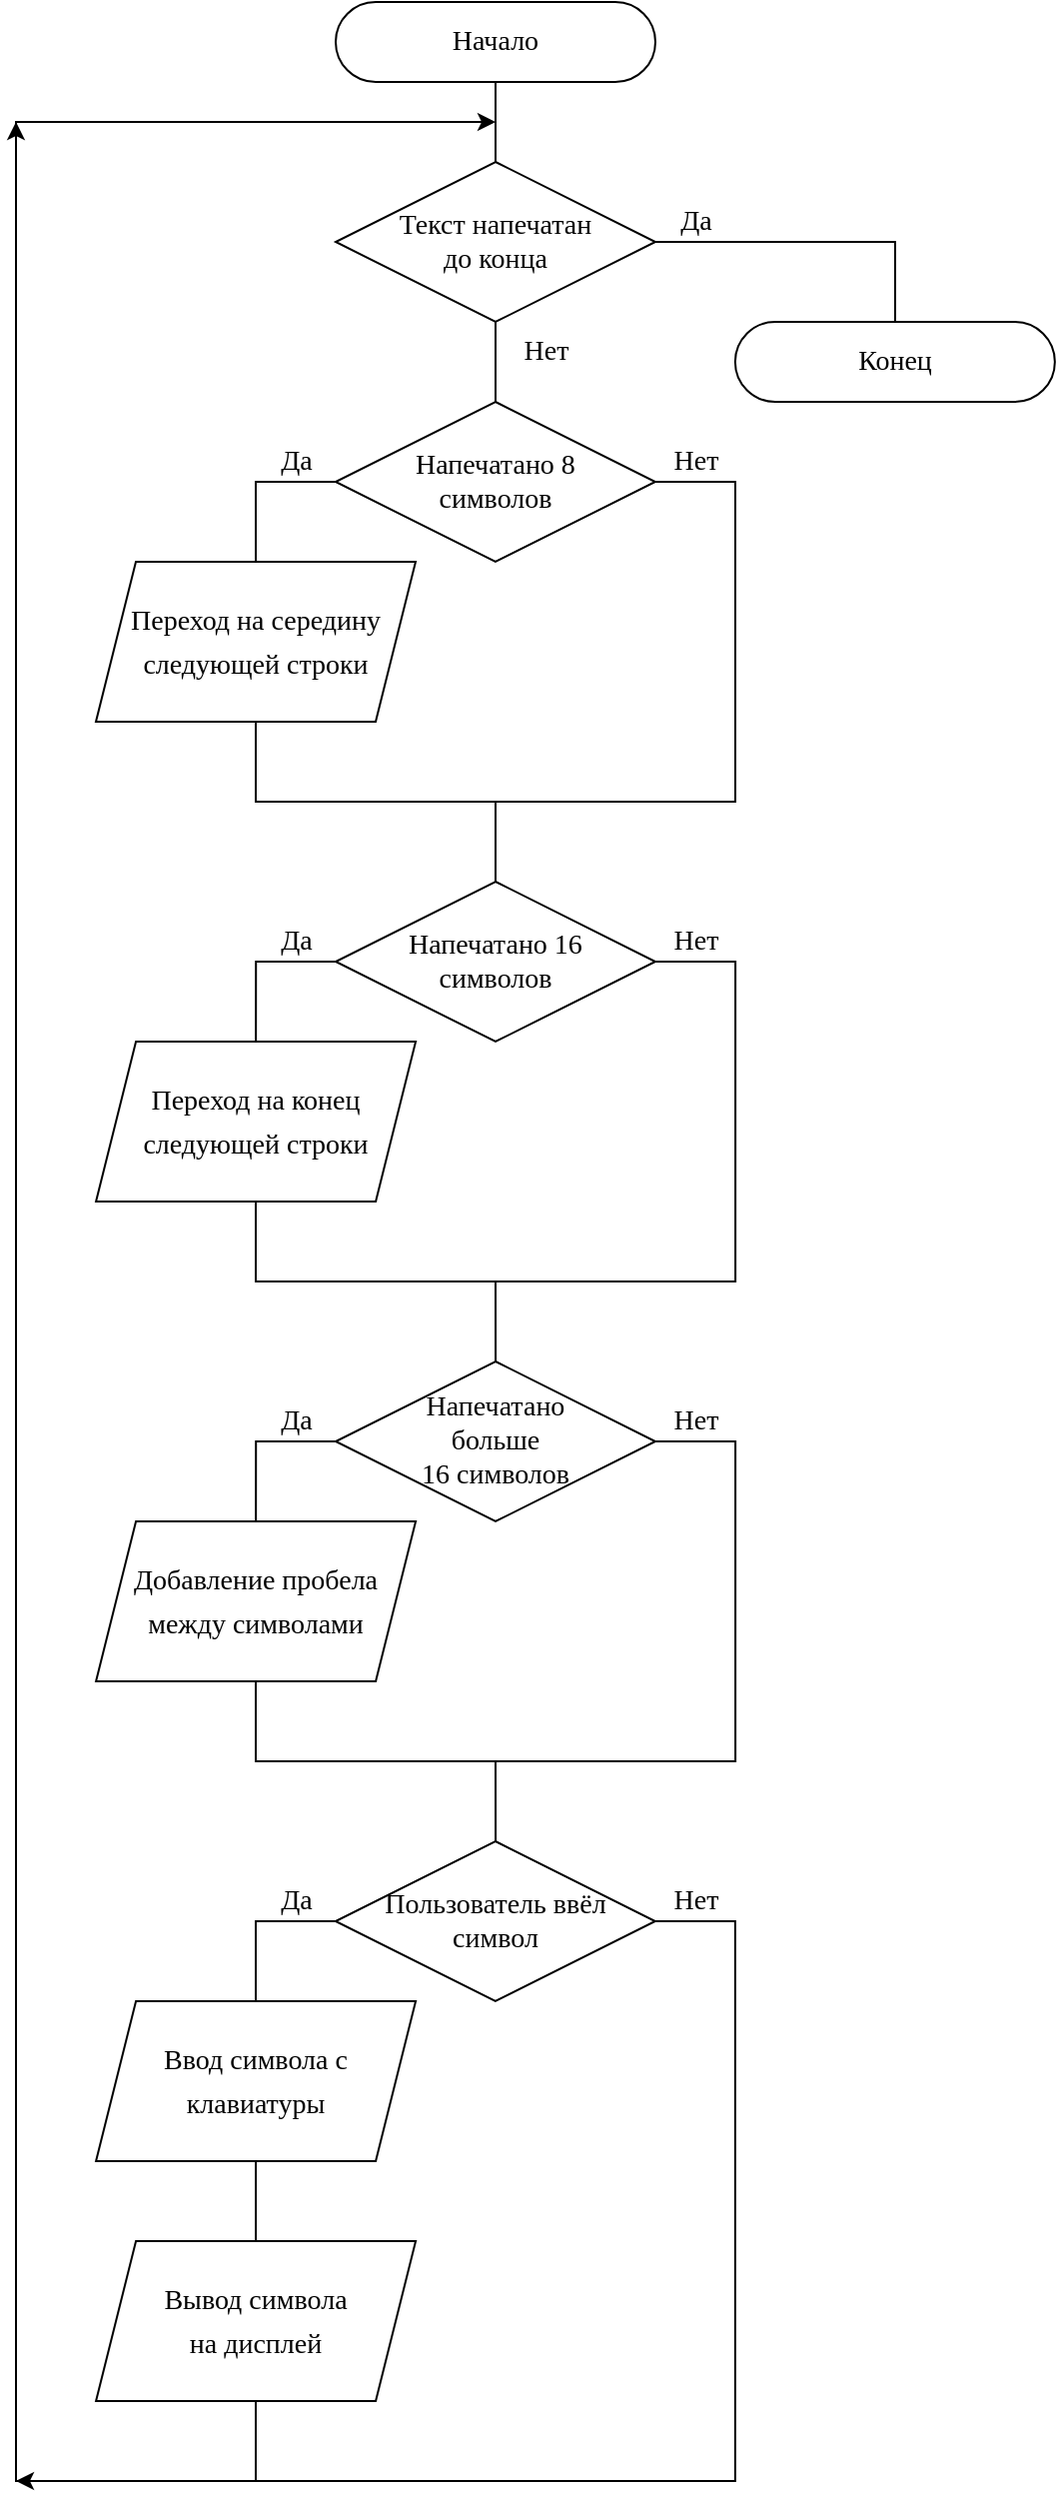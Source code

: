 <mxfile version="20.6.2" type="device"><diagram id="23Sh_67VWlFHnmATbxRV" name="Страница 1"><mxGraphModel dx="1152" dy="1282" grid="1" gridSize="10" guides="1" tooltips="1" connect="1" arrows="1" fold="1" page="1" pageScale="1" pageWidth="827" pageHeight="1169" math="0" shadow="0"><root><mxCell id="0"/><mxCell id="1" parent="0"/><mxCell id="TN4_XS_R7PfL9M2IgM6P-24" value="" style="edgeStyle=orthogonalEdgeStyle;rounded=0;orthogonalLoop=1;jettySize=auto;html=1;endArrow=none;endFill=0;" edge="1" parent="1" source="TN4_XS_R7PfL9M2IgM6P-15" target="TN4_XS_R7PfL9M2IgM6P-18"><mxGeometry relative="1" as="geometry"/></mxCell><mxCell id="TN4_XS_R7PfL9M2IgM6P-15" value="Начало" style="rounded=1;whiteSpace=wrap;html=1;arcSize=50;fontFamily=Times New Roman;fontStyle=0;fontSize=14;" vertex="1" parent="1"><mxGeometry x="200" y="40" width="160" height="40" as="geometry"/></mxCell><mxCell id="TN4_XS_R7PfL9M2IgM6P-16" value="" style="edgeStyle=orthogonalEdgeStyle;rounded=0;orthogonalLoop=1;jettySize=auto;html=1;endArrow=none;endFill=0;" edge="1" source="TN4_XS_R7PfL9M2IgM6P-18" parent="1"><mxGeometry relative="1" as="geometry"><mxPoint x="280" y="240" as="targetPoint"/></mxGeometry></mxCell><mxCell id="TN4_XS_R7PfL9M2IgM6P-17" style="edgeStyle=orthogonalEdgeStyle;rounded=0;orthogonalLoop=1;jettySize=auto;html=1;endArrow=none;endFill=0;" edge="1" source="TN4_XS_R7PfL9M2IgM6P-18" parent="1" target="TN4_XS_R7PfL9M2IgM6P-58"><mxGeometry relative="1" as="geometry"><mxPoint x="480" y="200" as="targetPoint"/><Array as="points"><mxPoint x="480" y="160"/></Array></mxGeometry></mxCell><mxCell id="TN4_XS_R7PfL9M2IgM6P-18" value="Текст напечатан&lt;br&gt;до конца" style="rhombus;whiteSpace=wrap;html=1;fontSize=14;fontFamily=Times New Roman;fontStyle=0" vertex="1" parent="1"><mxGeometry x="200" y="120" width="160" height="80" as="geometry"/></mxCell><mxCell id="TN4_XS_R7PfL9M2IgM6P-19" style="edgeStyle=orthogonalEdgeStyle;rounded=0;orthogonalLoop=1;jettySize=auto;html=1;endArrow=classic;endFill=1;" edge="1" parent="1"><mxGeometry relative="1" as="geometry"><mxPoint x="280.0" y="100" as="targetPoint"/><Array as="points"><mxPoint x="40" y="1280"/><mxPoint x="40" y="100"/></Array><mxPoint x="280" y="1280" as="sourcePoint"/></mxGeometry></mxCell><mxCell id="TN4_XS_R7PfL9M2IgM6P-21" value="Нет" style="text;html=1;align=center;verticalAlign=middle;resizable=0;points=[];autosize=1;strokeColor=none;fillColor=none;fontSize=14;fontFamily=Times New Roman;" vertex="1" parent="1"><mxGeometry x="280" y="200" width="50" height="30" as="geometry"/></mxCell><mxCell id="TN4_XS_R7PfL9M2IgM6P-22" value="Да" style="text;html=1;align=center;verticalAlign=middle;resizable=0;points=[];autosize=1;strokeColor=none;fillColor=none;fontSize=14;fontFamily=Times New Roman;" vertex="1" parent="1"><mxGeometry x="360" y="135" width="40" height="30" as="geometry"/></mxCell><mxCell id="TN4_XS_R7PfL9M2IgM6P-25" style="edgeStyle=orthogonalEdgeStyle;rounded=0;jumpStyle=arc;jumpSize=6;orthogonalLoop=1;jettySize=auto;html=1;fontFamily=Times New Roman;fontSize=14;endArrow=none;endFill=0;" edge="1" source="TN4_XS_R7PfL9M2IgM6P-27" parent="1"><mxGeometry relative="1" as="geometry"><mxPoint x="160.03" y="320" as="targetPoint"/><Array as="points"><mxPoint x="159.96" y="280"/></Array></mxGeometry></mxCell><mxCell id="TN4_XS_R7PfL9M2IgM6P-26" style="edgeStyle=orthogonalEdgeStyle;rounded=0;jumpStyle=arc;jumpSize=6;orthogonalLoop=1;jettySize=auto;html=1;fontFamily=Times New Roman;fontSize=14;endArrow=none;endFill=0;" edge="1" source="TN4_XS_R7PfL9M2IgM6P-27" parent="1"><mxGeometry relative="1" as="geometry"><mxPoint x="280" y="480" as="targetPoint"/><Array as="points"><mxPoint x="400" y="280"/><mxPoint x="400" y="440"/><mxPoint x="280" y="440"/></Array></mxGeometry></mxCell><mxCell id="TN4_XS_R7PfL9M2IgM6P-27" value="Напечатано 8&lt;br&gt;символов" style="rhombus;whiteSpace=wrap;html=1;fontSize=14;fontFamily=Times New Roman;fontStyle=0" vertex="1" parent="1"><mxGeometry x="199.96" y="240" width="160" height="80" as="geometry"/></mxCell><mxCell id="TN4_XS_R7PfL9M2IgM6P-28" value="Нет" style="text;html=1;align=center;verticalAlign=middle;resizable=0;points=[];autosize=1;strokeColor=none;fillColor=none;fontSize=14;fontFamily=Times New Roman;" vertex="1" parent="1"><mxGeometry x="359.96" y="260" width="40" height="20" as="geometry"/></mxCell><mxCell id="TN4_XS_R7PfL9M2IgM6P-29" value="Да" style="text;html=1;align=center;verticalAlign=middle;resizable=0;points=[];autosize=1;strokeColor=none;fillColor=none;fontSize=14;fontFamily=Times New Roman;" vertex="1" parent="1"><mxGeometry x="164.96" y="260" width="30" height="20" as="geometry"/></mxCell><mxCell id="TN4_XS_R7PfL9M2IgM6P-32" style="edgeStyle=orthogonalEdgeStyle;rounded=0;orthogonalLoop=1;jettySize=auto;html=1;endArrow=none;endFill=0;" edge="1" parent="1" source="TN4_XS_R7PfL9M2IgM6P-31"><mxGeometry relative="1" as="geometry"><mxPoint x="280" y="440" as="targetPoint"/><Array as="points"><mxPoint x="160" y="440"/></Array></mxGeometry></mxCell><mxCell id="TN4_XS_R7PfL9M2IgM6P-31" value="&lt;div style=&quot;line-height: 22px;&quot;&gt;Переход на середину следующей строки&lt;/div&gt;" style="shape=parallelogram;perimeter=parallelogramPerimeter;whiteSpace=wrap;html=1;fixedSize=1;fontFamily=Times New Roman;fontStyle=0;fontSize=14;" vertex="1" parent="1"><mxGeometry x="80.0" y="320" width="160" height="80" as="geometry"/></mxCell><mxCell id="TN4_XS_R7PfL9M2IgM6P-33" style="edgeStyle=orthogonalEdgeStyle;rounded=0;jumpStyle=arc;jumpSize=6;orthogonalLoop=1;jettySize=auto;html=1;fontFamily=Times New Roman;fontSize=14;endArrow=none;endFill=0;" edge="1" parent="1" source="TN4_XS_R7PfL9M2IgM6P-35"><mxGeometry relative="1" as="geometry"><mxPoint x="160.07" y="560" as="targetPoint"/><Array as="points"><mxPoint x="160.0" y="520"/></Array></mxGeometry></mxCell><mxCell id="TN4_XS_R7PfL9M2IgM6P-34" style="edgeStyle=orthogonalEdgeStyle;rounded=0;jumpStyle=arc;jumpSize=6;orthogonalLoop=1;jettySize=auto;html=1;fontFamily=Times New Roman;fontSize=14;endArrow=none;endFill=0;" edge="1" parent="1" source="TN4_XS_R7PfL9M2IgM6P-35"><mxGeometry relative="1" as="geometry"><mxPoint x="280.04" y="720" as="targetPoint"/><Array as="points"><mxPoint x="400.04" y="520"/><mxPoint x="400.04" y="680"/><mxPoint x="280.04" y="680"/></Array></mxGeometry></mxCell><mxCell id="TN4_XS_R7PfL9M2IgM6P-35" value="Напечатано 16&lt;br&gt;символов" style="rhombus;whiteSpace=wrap;html=1;fontSize=14;fontFamily=Times New Roman;fontStyle=0" vertex="1" parent="1"><mxGeometry x="200.0" y="480" width="160" height="80" as="geometry"/></mxCell><mxCell id="TN4_XS_R7PfL9M2IgM6P-36" value="Нет" style="text;html=1;align=center;verticalAlign=middle;resizable=0;points=[];autosize=1;strokeColor=none;fillColor=none;fontSize=14;fontFamily=Times New Roman;" vertex="1" parent="1"><mxGeometry x="360.0" y="500" width="40" height="20" as="geometry"/></mxCell><mxCell id="TN4_XS_R7PfL9M2IgM6P-37" value="Да" style="text;html=1;align=center;verticalAlign=middle;resizable=0;points=[];autosize=1;strokeColor=none;fillColor=none;fontSize=14;fontFamily=Times New Roman;" vertex="1" parent="1"><mxGeometry x="165.0" y="500" width="30" height="20" as="geometry"/></mxCell><mxCell id="TN4_XS_R7PfL9M2IgM6P-38" style="edgeStyle=orthogonalEdgeStyle;rounded=0;orthogonalLoop=1;jettySize=auto;html=1;endArrow=none;endFill=0;" edge="1" parent="1" source="TN4_XS_R7PfL9M2IgM6P-39"><mxGeometry relative="1" as="geometry"><mxPoint x="280.04" y="680" as="targetPoint"/><Array as="points"><mxPoint x="160.04" y="680"/></Array></mxGeometry></mxCell><mxCell id="TN4_XS_R7PfL9M2IgM6P-39" value="&lt;div style=&quot;line-height: 22px;&quot;&gt;Переход на конец следующей строки&lt;/div&gt;" style="shape=parallelogram;perimeter=parallelogramPerimeter;whiteSpace=wrap;html=1;fixedSize=1;fontFamily=Times New Roman;fontStyle=0;fontSize=14;" vertex="1" parent="1"><mxGeometry x="80.04" y="560" width="160" height="80" as="geometry"/></mxCell><mxCell id="TN4_XS_R7PfL9M2IgM6P-40" style="edgeStyle=orthogonalEdgeStyle;rounded=0;jumpStyle=arc;jumpSize=6;orthogonalLoop=1;jettySize=auto;html=1;fontFamily=Times New Roman;fontSize=14;endArrow=none;endFill=0;" edge="1" parent="1" source="TN4_XS_R7PfL9M2IgM6P-42"><mxGeometry relative="1" as="geometry"><mxPoint x="160.07" y="800" as="targetPoint"/><Array as="points"><mxPoint x="160.0" y="760"/></Array></mxGeometry></mxCell><mxCell id="TN4_XS_R7PfL9M2IgM6P-41" style="edgeStyle=orthogonalEdgeStyle;rounded=0;jumpStyle=arc;jumpSize=6;orthogonalLoop=1;jettySize=auto;html=1;fontFamily=Times New Roman;fontSize=14;endArrow=none;endFill=0;" edge="1" parent="1" source="TN4_XS_R7PfL9M2IgM6P-42"><mxGeometry relative="1" as="geometry"><mxPoint x="280.04" y="960" as="targetPoint"/><Array as="points"><mxPoint x="400.04" y="760"/><mxPoint x="400.04" y="920"/><mxPoint x="280.04" y="920"/></Array></mxGeometry></mxCell><mxCell id="TN4_XS_R7PfL9M2IgM6P-42" value="Напечатано&lt;br&gt;больше&lt;br&gt;16 символов" style="rhombus;whiteSpace=wrap;html=1;fontSize=14;fontFamily=Times New Roman;fontStyle=0" vertex="1" parent="1"><mxGeometry x="200.0" y="720" width="160" height="80" as="geometry"/></mxCell><mxCell id="TN4_XS_R7PfL9M2IgM6P-43" value="Нет" style="text;html=1;align=center;verticalAlign=middle;resizable=0;points=[];autosize=1;strokeColor=none;fillColor=none;fontSize=14;fontFamily=Times New Roman;" vertex="1" parent="1"><mxGeometry x="360.0" y="740" width="40" height="20" as="geometry"/></mxCell><mxCell id="TN4_XS_R7PfL9M2IgM6P-44" value="Да" style="text;html=1;align=center;verticalAlign=middle;resizable=0;points=[];autosize=1;strokeColor=none;fillColor=none;fontSize=14;fontFamily=Times New Roman;" vertex="1" parent="1"><mxGeometry x="165.0" y="740" width="30" height="20" as="geometry"/></mxCell><mxCell id="TN4_XS_R7PfL9M2IgM6P-45" style="edgeStyle=orthogonalEdgeStyle;rounded=0;orthogonalLoop=1;jettySize=auto;html=1;endArrow=none;endFill=0;" edge="1" parent="1" source="TN4_XS_R7PfL9M2IgM6P-46"><mxGeometry relative="1" as="geometry"><mxPoint x="280.04" y="920" as="targetPoint"/><Array as="points"><mxPoint x="160.04" y="920"/></Array></mxGeometry></mxCell><mxCell id="TN4_XS_R7PfL9M2IgM6P-46" value="&lt;div style=&quot;line-height: 22px;&quot;&gt;Добавление пробела между символами&lt;/div&gt;" style="shape=parallelogram;perimeter=parallelogramPerimeter;whiteSpace=wrap;html=1;fixedSize=1;fontFamily=Times New Roman;fontStyle=0;fontSize=14;" vertex="1" parent="1"><mxGeometry x="80.04" y="800" width="160" height="80" as="geometry"/></mxCell><mxCell id="TN4_XS_R7PfL9M2IgM6P-47" value="" style="endArrow=classic;html=1;rounded=0;" edge="1" parent="1"><mxGeometry width="50" height="50" relative="1" as="geometry"><mxPoint x="90" y="1280" as="sourcePoint"/><mxPoint x="40" y="1280" as="targetPoint"/></mxGeometry></mxCell><mxCell id="TN4_XS_R7PfL9M2IgM6P-48" value="" style="endArrow=classic;html=1;rounded=0;" edge="1" parent="1"><mxGeometry width="50" height="50" relative="1" as="geometry"><mxPoint x="40" y="140" as="sourcePoint"/><mxPoint x="40" y="100" as="targetPoint"/></mxGeometry></mxCell><mxCell id="TN4_XS_R7PfL9M2IgM6P-49" style="edgeStyle=orthogonalEdgeStyle;rounded=0;jumpStyle=arc;jumpSize=6;orthogonalLoop=1;jettySize=auto;html=1;fontFamily=Times New Roman;fontSize=14;endArrow=none;endFill=0;" edge="1" source="TN4_XS_R7PfL9M2IgM6P-51" parent="1"><mxGeometry relative="1" as="geometry"><mxPoint x="160" y="1040" as="targetPoint"/><Array as="points"><mxPoint x="159.93" y="1000"/></Array></mxGeometry></mxCell><mxCell id="TN4_XS_R7PfL9M2IgM6P-50" style="edgeStyle=orthogonalEdgeStyle;rounded=0;jumpStyle=arc;jumpSize=6;orthogonalLoop=1;jettySize=auto;html=1;fontFamily=Times New Roman;fontSize=14;endArrow=none;endFill=0;" edge="1" source="TN4_XS_R7PfL9M2IgM6P-51" parent="1"><mxGeometry relative="1" as="geometry"><mxPoint x="280" y="1280" as="targetPoint"/><Array as="points"><mxPoint x="399.93" y="1000"/></Array></mxGeometry></mxCell><mxCell id="TN4_XS_R7PfL9M2IgM6P-51" value="Пользователь ввёл&lt;br&gt;символ" style="rhombus;whiteSpace=wrap;html=1;fontSize=14;fontFamily=Times New Roman;fontStyle=0" vertex="1" parent="1"><mxGeometry x="199.93" y="960" width="160" height="80" as="geometry"/></mxCell><mxCell id="TN4_XS_R7PfL9M2IgM6P-52" value="Нет" style="text;html=1;align=center;verticalAlign=middle;resizable=0;points=[];autosize=1;strokeColor=none;fillColor=none;fontSize=14;fontFamily=Times New Roman;" vertex="1" parent="1"><mxGeometry x="359.93" y="980" width="40" height="20" as="geometry"/></mxCell><mxCell id="TN4_XS_R7PfL9M2IgM6P-53" value="Да" style="text;html=1;align=center;verticalAlign=middle;resizable=0;points=[];autosize=1;strokeColor=none;fillColor=none;fontSize=14;fontFamily=Times New Roman;" vertex="1" parent="1"><mxGeometry x="164.93" y="980" width="30" height="20" as="geometry"/></mxCell><mxCell id="TN4_XS_R7PfL9M2IgM6P-54" value="" style="edgeStyle=orthogonalEdgeStyle;rounded=0;orthogonalLoop=1;jettySize=auto;html=1;endArrow=none;endFill=0;" edge="1" parent="1" source="TN4_XS_R7PfL9M2IgM6P-55" target="TN4_XS_R7PfL9M2IgM6P-56"><mxGeometry relative="1" as="geometry"/></mxCell><mxCell id="TN4_XS_R7PfL9M2IgM6P-55" value="&lt;div style=&quot;line-height: 22px;&quot;&gt;Ввод символа с клавиатуры&lt;/div&gt;" style="shape=parallelogram;perimeter=parallelogramPerimeter;whiteSpace=wrap;html=1;fixedSize=1;fontFamily=Times New Roman;fontStyle=0;fontSize=14;" vertex="1" parent="1"><mxGeometry x="80.04" y="1040" width="160" height="80" as="geometry"/></mxCell><mxCell id="TN4_XS_R7PfL9M2IgM6P-57" style="edgeStyle=orthogonalEdgeStyle;rounded=0;orthogonalLoop=1;jettySize=auto;html=1;endArrow=none;endFill=0;" edge="1" parent="1" source="TN4_XS_R7PfL9M2IgM6P-56"><mxGeometry relative="1" as="geometry"><mxPoint x="280" y="1280" as="targetPoint"/><Array as="points"><mxPoint x="160" y="1280"/><mxPoint x="220" y="1280"/></Array></mxGeometry></mxCell><mxCell id="TN4_XS_R7PfL9M2IgM6P-56" value="&lt;div style=&quot;line-height: 22px;&quot;&gt;Вывод символа&lt;/div&gt;&lt;div style=&quot;line-height: 22px;&quot;&gt;на дисплей&lt;/div&gt;" style="shape=parallelogram;perimeter=parallelogramPerimeter;whiteSpace=wrap;html=1;fixedSize=1;fontFamily=Times New Roman;fontStyle=0;fontSize=14;" vertex="1" parent="1"><mxGeometry x="80.04" y="1160" width="160" height="80" as="geometry"/></mxCell><mxCell id="TN4_XS_R7PfL9M2IgM6P-58" value="Конец" style="rounded=1;whiteSpace=wrap;html=1;arcSize=50;fontFamily=Times New Roman;fontStyle=0;fontSize=14;" vertex="1" parent="1"><mxGeometry x="399.93" y="200" width="160" height="40" as="geometry"/></mxCell></root></mxGraphModel></diagram></mxfile>